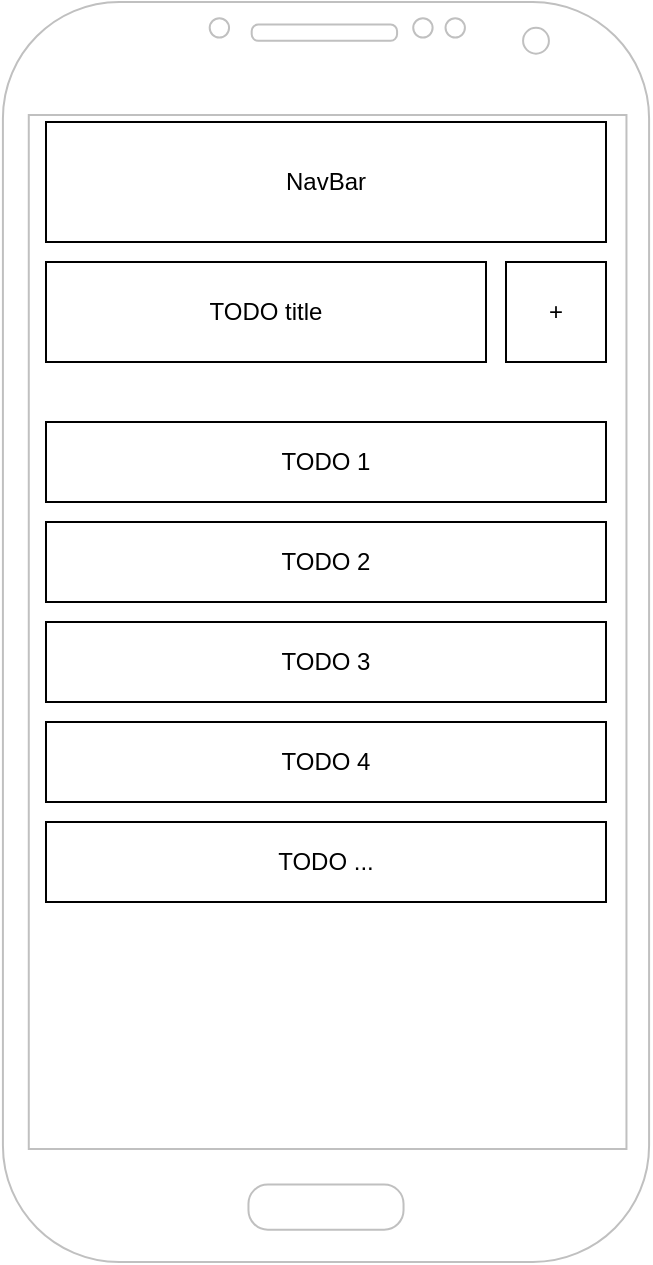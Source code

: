 <mxfile version="13.5.1" type="github">
  <diagram id="0kAM369NFLN9Y36AZ9Ud" name="Page-1">
    <mxGraphModel dx="1038" dy="580" grid="1" gridSize="10" guides="1" tooltips="1" connect="1" arrows="1" fold="1" page="1" pageScale="1" pageWidth="827" pageHeight="1169" math="0" shadow="0">
      <root>
        <mxCell id="0" />
        <mxCell id="1" parent="0" />
        <mxCell id="HUhVvKD2nnKMBI48ihC7-1" value="" style="verticalLabelPosition=bottom;verticalAlign=top;html=1;shadow=0;dashed=0;strokeWidth=1;shape=mxgraph.android.phone2;strokeColor=#c0c0c0;" vertex="1" parent="1">
          <mxGeometry x="238.46" y="20" width="323.08" height="630" as="geometry" />
        </mxCell>
        <mxCell id="HUhVvKD2nnKMBI48ihC7-2" value="NavBar" style="rounded=0;whiteSpace=wrap;html=1;" vertex="1" parent="1">
          <mxGeometry x="260" y="80" width="280" height="60" as="geometry" />
        </mxCell>
        <mxCell id="HUhVvKD2nnKMBI48ihC7-3" value="TODO title" style="rounded=0;whiteSpace=wrap;html=1;" vertex="1" parent="1">
          <mxGeometry x="260" y="150" width="220" height="50" as="geometry" />
        </mxCell>
        <mxCell id="HUhVvKD2nnKMBI48ihC7-4" value="+" style="rounded=0;whiteSpace=wrap;html=1;" vertex="1" parent="1">
          <mxGeometry x="490" y="150" width="50" height="50" as="geometry" />
        </mxCell>
        <mxCell id="HUhVvKD2nnKMBI48ihC7-5" value="TODO 1" style="rounded=0;whiteSpace=wrap;html=1;" vertex="1" parent="1">
          <mxGeometry x="260" y="230" width="280" height="40" as="geometry" />
        </mxCell>
        <mxCell id="HUhVvKD2nnKMBI48ihC7-6" value="TODO 2" style="rounded=0;whiteSpace=wrap;html=1;" vertex="1" parent="1">
          <mxGeometry x="260" y="280" width="280" height="40" as="geometry" />
        </mxCell>
        <mxCell id="HUhVvKD2nnKMBI48ihC7-7" value="TODO 3" style="rounded=0;whiteSpace=wrap;html=1;" vertex="1" parent="1">
          <mxGeometry x="260" y="330" width="280" height="40" as="geometry" />
        </mxCell>
        <mxCell id="HUhVvKD2nnKMBI48ihC7-9" value="TODO 4" style="rounded=0;whiteSpace=wrap;html=1;" vertex="1" parent="1">
          <mxGeometry x="260" y="380" width="280" height="40" as="geometry" />
        </mxCell>
        <mxCell id="HUhVvKD2nnKMBI48ihC7-10" value="TODO ..." style="rounded=0;whiteSpace=wrap;html=1;" vertex="1" parent="1">
          <mxGeometry x="260" y="430" width="280" height="40" as="geometry" />
        </mxCell>
      </root>
    </mxGraphModel>
  </diagram>
</mxfile>

